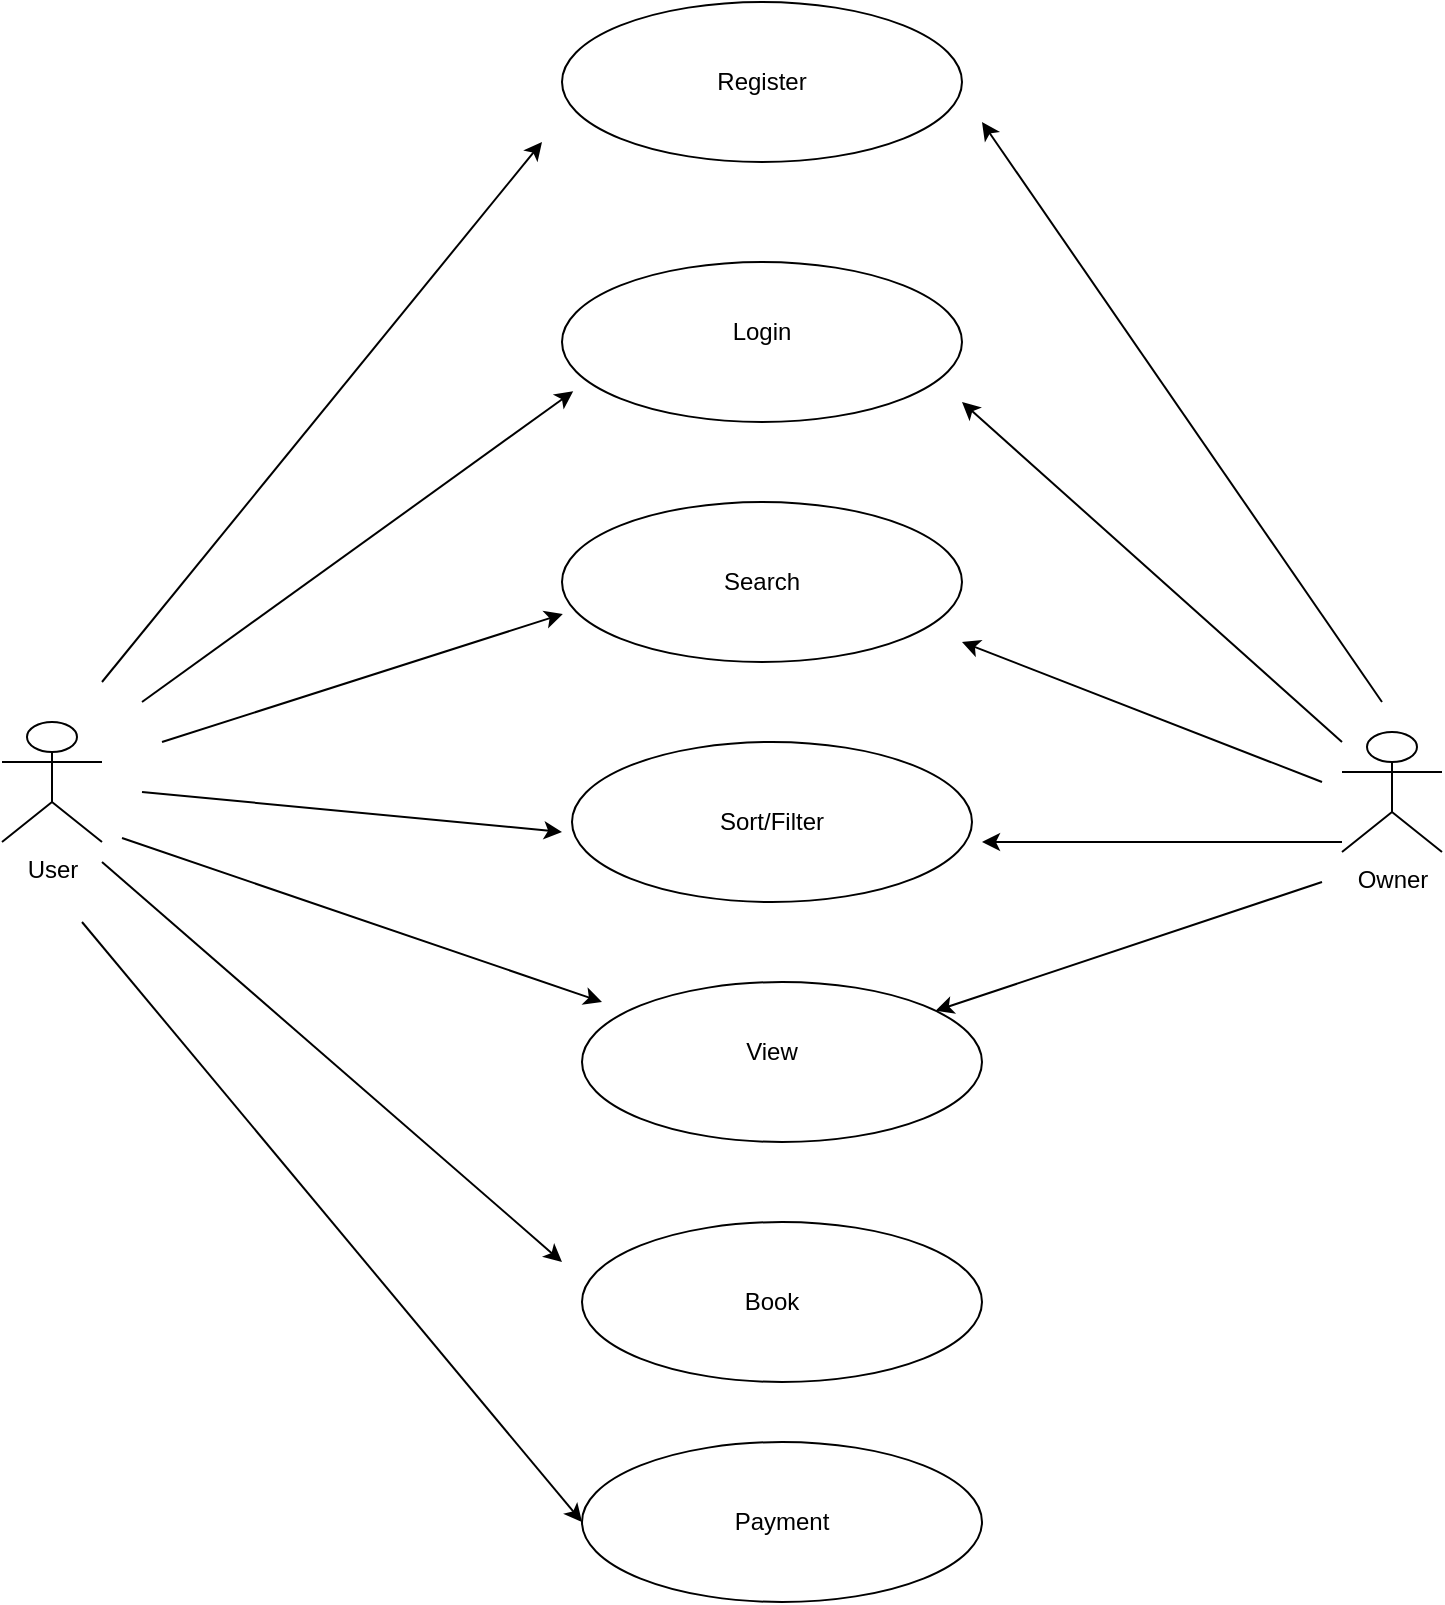 <mxfile version="24.8.4">
  <diagram name="Page-1" id="Ly36AXgYDEEfPLhHWcKv">
    <mxGraphModel dx="1798" dy="886" grid="1" gridSize="10" guides="1" tooltips="1" connect="1" arrows="1" fold="1" page="1" pageScale="1" pageWidth="850" pageHeight="1100" math="0" shadow="0">
      <root>
        <mxCell id="0" />
        <mxCell id="1" parent="0" />
        <mxCell id="0mBJ9B0nIkSUzQoLvOGi-140" value="User" style="shape=umlActor;verticalLabelPosition=bottom;verticalAlign=top;html=1;outlineConnect=0;" parent="1" vertex="1">
          <mxGeometry x="70" y="400" width="50" height="60" as="geometry" />
        </mxCell>
        <mxCell id="0mBJ9B0nIkSUzQoLvOGi-143" value="Owner" style="shape=umlActor;verticalLabelPosition=bottom;verticalAlign=top;html=1;outlineConnect=0;" parent="1" vertex="1">
          <mxGeometry x="740" y="405" width="50" height="60" as="geometry" />
        </mxCell>
        <mxCell id="0mBJ9B0nIkSUzQoLvOGi-152" value="" style="ellipse;whiteSpace=wrap;html=1;" parent="1" vertex="1">
          <mxGeometry x="360" y="650" width="200" height="80" as="geometry" />
        </mxCell>
        <mxCell id="0mBJ9B0nIkSUzQoLvOGi-153" value="" style="ellipse;whiteSpace=wrap;html=1;" parent="1" vertex="1">
          <mxGeometry x="360" y="530" width="200" height="80" as="geometry" />
        </mxCell>
        <mxCell id="0mBJ9B0nIkSUzQoLvOGi-154" value="" style="ellipse;whiteSpace=wrap;html=1;" parent="1" vertex="1">
          <mxGeometry x="355" y="410" width="200" height="80" as="geometry" />
        </mxCell>
        <mxCell id="0mBJ9B0nIkSUzQoLvOGi-155" value="" style="ellipse;whiteSpace=wrap;html=1;" parent="1" vertex="1">
          <mxGeometry x="350" y="290" width="200" height="80" as="geometry" />
        </mxCell>
        <mxCell id="0mBJ9B0nIkSUzQoLvOGi-156" value="" style="ellipse;whiteSpace=wrap;html=1;" parent="1" vertex="1">
          <mxGeometry x="350" y="170" width="200" height="80" as="geometry" />
        </mxCell>
        <mxCell id="0mBJ9B0nIkSUzQoLvOGi-157" value="" style="ellipse;whiteSpace=wrap;html=1;" parent="1" vertex="1">
          <mxGeometry x="350" y="40" width="200" height="80" as="geometry" />
        </mxCell>
        <mxCell id="0mBJ9B0nIkSUzQoLvOGi-158" value="Register" style="text;html=1;align=center;verticalAlign=middle;whiteSpace=wrap;rounded=0;" parent="1" vertex="1">
          <mxGeometry x="420" y="65" width="60" height="30" as="geometry" />
        </mxCell>
        <mxCell id="0mBJ9B0nIkSUzQoLvOGi-159" value="Login" style="text;html=1;align=center;verticalAlign=middle;whiteSpace=wrap;rounded=0;" parent="1" vertex="1">
          <mxGeometry x="420" y="190" width="60" height="30" as="geometry" />
        </mxCell>
        <mxCell id="0mBJ9B0nIkSUzQoLvOGi-160" value="Search" style="text;html=1;align=center;verticalAlign=middle;whiteSpace=wrap;rounded=0;" parent="1" vertex="1">
          <mxGeometry x="420" y="315" width="60" height="30" as="geometry" />
        </mxCell>
        <mxCell id="0mBJ9B0nIkSUzQoLvOGi-161" value="Sort/Filter" style="text;html=1;align=center;verticalAlign=middle;whiteSpace=wrap;rounded=0;" parent="1" vertex="1">
          <mxGeometry x="425" y="435" width="60" height="30" as="geometry" />
        </mxCell>
        <mxCell id="0mBJ9B0nIkSUzQoLvOGi-162" value="View" style="text;html=1;align=center;verticalAlign=middle;whiteSpace=wrap;rounded=0;" parent="1" vertex="1">
          <mxGeometry x="425" y="550" width="60" height="30" as="geometry" />
        </mxCell>
        <mxCell id="0mBJ9B0nIkSUzQoLvOGi-163" value="Book" style="text;html=1;align=center;verticalAlign=middle;whiteSpace=wrap;rounded=0;" parent="1" vertex="1">
          <mxGeometry x="425" y="675" width="60" height="30" as="geometry" />
        </mxCell>
        <mxCell id="0mBJ9B0nIkSUzQoLvOGi-164" value="" style="ellipse;whiteSpace=wrap;html=1;" parent="1" vertex="1">
          <mxGeometry x="360" y="760" width="200" height="80" as="geometry" />
        </mxCell>
        <mxCell id="0mBJ9B0nIkSUzQoLvOGi-165" value="Payment" style="text;html=1;align=center;verticalAlign=middle;whiteSpace=wrap;rounded=0;" parent="1" vertex="1">
          <mxGeometry x="430" y="785" width="60" height="30" as="geometry" />
        </mxCell>
        <mxCell id="0mBJ9B0nIkSUzQoLvOGi-169" value="" style="endArrow=classic;html=1;rounded=0;" parent="1" edge="1">
          <mxGeometry width="50" height="50" relative="1" as="geometry">
            <mxPoint x="120" y="380" as="sourcePoint" />
            <mxPoint x="340" y="110" as="targetPoint" />
          </mxGeometry>
        </mxCell>
        <mxCell id="0mBJ9B0nIkSUzQoLvOGi-170" value="" style="endArrow=classic;html=1;rounded=0;entryX=0.028;entryY=0.808;entryDx=0;entryDy=0;entryPerimeter=0;" parent="1" target="0mBJ9B0nIkSUzQoLvOGi-156" edge="1">
          <mxGeometry width="50" height="50" relative="1" as="geometry">
            <mxPoint x="140" y="390" as="sourcePoint" />
            <mxPoint x="270" y="320" as="targetPoint" />
          </mxGeometry>
        </mxCell>
        <mxCell id="0mBJ9B0nIkSUzQoLvOGi-171" value="" style="endArrow=classic;html=1;rounded=0;entryX=0.002;entryY=0.7;entryDx=0;entryDy=0;entryPerimeter=0;" parent="1" target="0mBJ9B0nIkSUzQoLvOGi-155" edge="1">
          <mxGeometry width="50" height="50" relative="1" as="geometry">
            <mxPoint x="150" y="410.001" as="sourcePoint" />
            <mxPoint x="386.6" y="335.91" as="targetPoint" />
          </mxGeometry>
        </mxCell>
        <mxCell id="0mBJ9B0nIkSUzQoLvOGi-172" value="" style="endArrow=classic;html=1;rounded=0;" parent="1" edge="1">
          <mxGeometry width="50" height="50" relative="1" as="geometry">
            <mxPoint x="140" y="435" as="sourcePoint" />
            <mxPoint x="350" y="455" as="targetPoint" />
          </mxGeometry>
        </mxCell>
        <mxCell id="0mBJ9B0nIkSUzQoLvOGi-173" value="" style="endArrow=classic;html=1;rounded=0;exitX=0.813;exitY=0.96;exitDx=0;exitDy=0;exitPerimeter=0;" parent="1" edge="1">
          <mxGeometry width="50" height="50" relative="1" as="geometry">
            <mxPoint x="130.0" y="458.0" as="sourcePoint" />
            <mxPoint x="370" y="540" as="targetPoint" />
          </mxGeometry>
        </mxCell>
        <mxCell id="0mBJ9B0nIkSUzQoLvOGi-174" value="" style="endArrow=classic;html=1;rounded=0;" parent="1" edge="1">
          <mxGeometry width="50" height="50" relative="1" as="geometry">
            <mxPoint x="120" y="470" as="sourcePoint" />
            <mxPoint x="350" y="670" as="targetPoint" />
          </mxGeometry>
        </mxCell>
        <mxCell id="0mBJ9B0nIkSUzQoLvOGi-178" value="" style="endArrow=classic;html=1;rounded=0;" parent="1" edge="1">
          <mxGeometry width="50" height="50" relative="1" as="geometry">
            <mxPoint x="110" y="500" as="sourcePoint" />
            <mxPoint x="360" y="800" as="targetPoint" />
          </mxGeometry>
        </mxCell>
        <mxCell id="0mBJ9B0nIkSUzQoLvOGi-179" value="" style="endArrow=classic;html=1;rounded=0;" parent="1" edge="1">
          <mxGeometry width="50" height="50" relative="1" as="geometry">
            <mxPoint x="760" y="390" as="sourcePoint" />
            <mxPoint x="560" y="100" as="targetPoint" />
            <Array as="points" />
          </mxGeometry>
        </mxCell>
        <mxCell id="0mBJ9B0nIkSUzQoLvOGi-180" value="" style="endArrow=classic;html=1;rounded=0;" parent="1" edge="1">
          <mxGeometry width="50" height="50" relative="1" as="geometry">
            <mxPoint x="740" y="410" as="sourcePoint" />
            <mxPoint x="550" y="240" as="targetPoint" />
          </mxGeometry>
        </mxCell>
        <mxCell id="0mBJ9B0nIkSUzQoLvOGi-181" value="" style="endArrow=classic;html=1;rounded=0;" parent="1" edge="1">
          <mxGeometry width="50" height="50" relative="1" as="geometry">
            <mxPoint x="730" y="430" as="sourcePoint" />
            <mxPoint x="550" y="360" as="targetPoint" />
          </mxGeometry>
        </mxCell>
        <mxCell id="0mBJ9B0nIkSUzQoLvOGi-182" value="" style="endArrow=classic;html=1;rounded=0;exitX=0;exitY=0.917;exitDx=0;exitDy=0;exitPerimeter=0;" parent="1" source="0mBJ9B0nIkSUzQoLvOGi-143" edge="1">
          <mxGeometry width="50" height="50" relative="1" as="geometry">
            <mxPoint x="660" y="385" as="sourcePoint" />
            <mxPoint x="560" y="460" as="targetPoint" />
          </mxGeometry>
        </mxCell>
        <mxCell id="0mBJ9B0nIkSUzQoLvOGi-183" value="" style="endArrow=classic;html=1;rounded=0;" parent="1" target="0mBJ9B0nIkSUzQoLvOGi-153" edge="1">
          <mxGeometry width="50" height="50" relative="1" as="geometry">
            <mxPoint x="730" y="480" as="sourcePoint" />
            <mxPoint x="870" y="750" as="targetPoint" />
          </mxGeometry>
        </mxCell>
      </root>
    </mxGraphModel>
  </diagram>
</mxfile>
